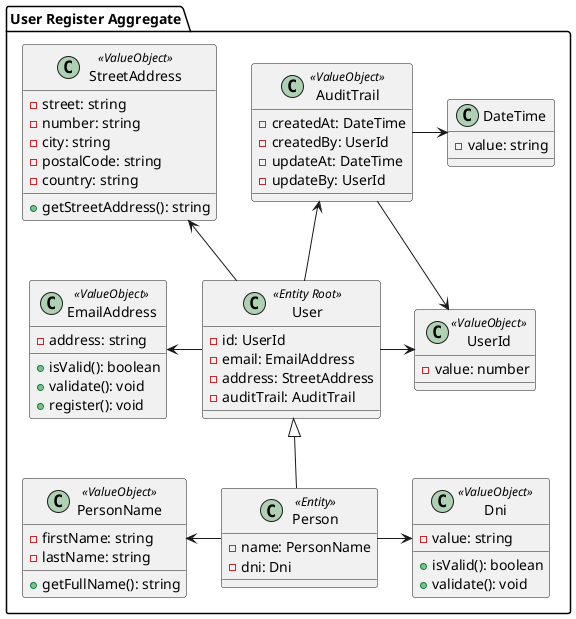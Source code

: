@startuml
package "User Register Aggregate" {
    class User <<Entity Root>> {
        -id: UserId
        -email: EmailAddress
        -address: StreetAddress
        -auditTrail: AuditTrail
    }
    class UserId <<ValueObject>> {
        -value: number
    }

    class EmailAddress <<ValueObject>> {
        -address: string
        +isValid(): boolean
        +validate(): void
        +register(): void
    }
    class StreetAddress <<ValueObject>> {
        -street: string
        -number: string
        -city: string
        -postalCode: string
        -country: string
        +getStreetAddress(): string
    }
    class Person <<Entity>> extends User {
            -name: PersonName
            -dni: Dni
    }
    class Dni <<ValueObject>> {
            -value: string
            +isValid(): boolean
            +validate(): void
    }
    class PersonName <<ValueObject>> {
            -firstName: string
            -lastName: string
            +getFullName(): string
    }
    class AuditTrail <<ValueObject>> {
        -createdAt: DateTime
        -createdBy: UserId
        -updateAt: DateTime
        -updateBy: UserId
    }
    class DateTime {
        -value: string
    }

}
User -> UserId
User -up-> AuditTrail
User -left-> EmailAddress
User -up-> StreetAddress
Person -left-> PersonName
Person -right-> Dni
AuditTrail -right-> DateTime
AuditTrail -right-> UserId
@enduml